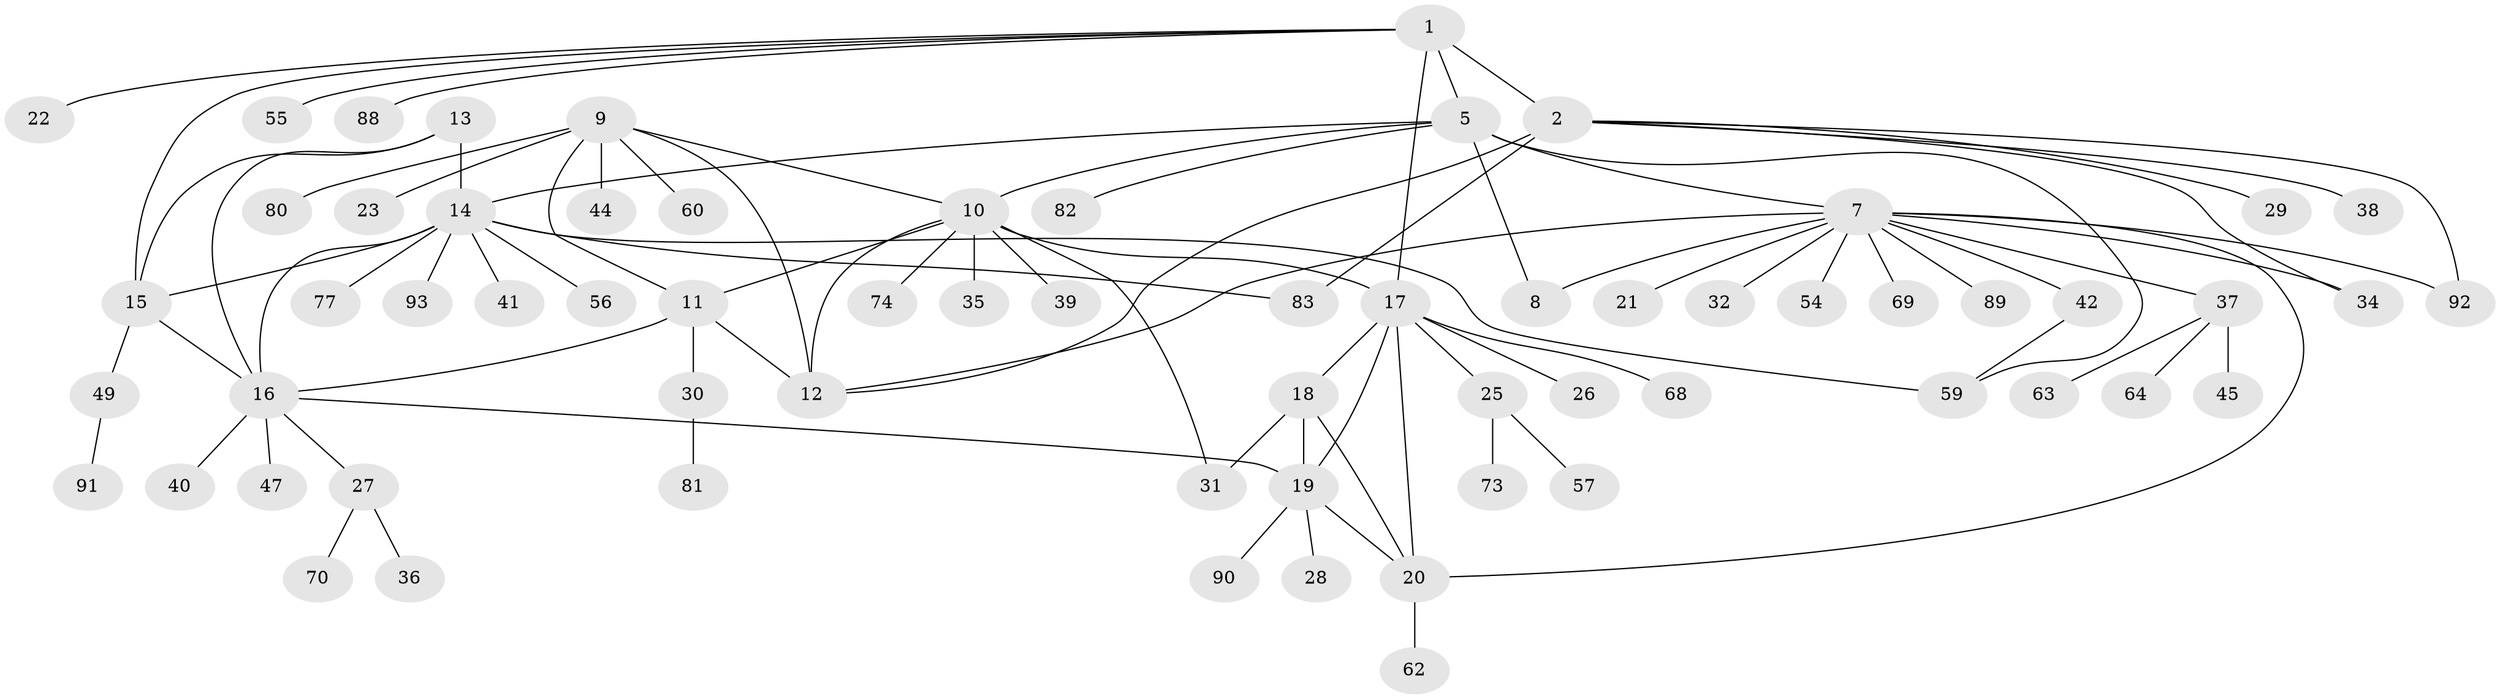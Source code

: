 // Generated by graph-tools (version 1.1) at 2025/24/03/03/25 07:24:10]
// undirected, 66 vertices, 88 edges
graph export_dot {
graph [start="1"]
  node [color=gray90,style=filled];
  1 [super="+4"];
  2 [super="+3"];
  5 [super="+6"];
  7 [super="+24"];
  8 [super="+75"];
  9 [super="+67"];
  10 [super="+72"];
  11;
  12 [super="+58"];
  13 [super="+65"];
  14 [super="+76"];
  15;
  16 [super="+53"];
  17 [super="+50"];
  18 [super="+51"];
  19 [super="+52"];
  20 [super="+33"];
  21;
  22;
  23 [super="+87"];
  25;
  26 [super="+48"];
  27 [super="+66"];
  28;
  29;
  30 [super="+78"];
  31;
  32;
  34 [super="+79"];
  35;
  36;
  37 [super="+43"];
  38;
  39 [super="+85"];
  40;
  41;
  42;
  44;
  45 [super="+46"];
  47 [super="+61"];
  49 [super="+71"];
  54;
  55;
  56;
  57;
  59 [super="+86"];
  60;
  62;
  63;
  64;
  68;
  69;
  70;
  73;
  74;
  77;
  80;
  81;
  82;
  83 [super="+84"];
  88;
  89;
  90;
  91;
  92;
  93;
  1 -- 2 [weight=4];
  1 -- 15;
  1 -- 17;
  1 -- 22;
  1 -- 88;
  1 -- 5;
  1 -- 55;
  2 -- 12;
  2 -- 29;
  2 -- 34;
  2 -- 83;
  2 -- 92;
  2 -- 38;
  5 -- 7 [weight=2];
  5 -- 8 [weight=2];
  5 -- 82;
  5 -- 10;
  5 -- 59;
  5 -- 14;
  7 -- 8;
  7 -- 20;
  7 -- 21;
  7 -- 32;
  7 -- 37;
  7 -- 54;
  7 -- 92;
  7 -- 34;
  7 -- 69;
  7 -- 89;
  7 -- 42;
  7 -- 12;
  9 -- 10;
  9 -- 11;
  9 -- 12;
  9 -- 23;
  9 -- 44;
  9 -- 60;
  9 -- 80;
  10 -- 11;
  10 -- 12;
  10 -- 17;
  10 -- 31;
  10 -- 35;
  10 -- 39;
  10 -- 74;
  11 -- 12;
  11 -- 16;
  11 -- 30;
  13 -- 14;
  13 -- 15;
  13 -- 16;
  14 -- 15;
  14 -- 16;
  14 -- 41;
  14 -- 56;
  14 -- 59;
  14 -- 77;
  14 -- 83;
  14 -- 93;
  15 -- 16;
  15 -- 49;
  16 -- 19;
  16 -- 27;
  16 -- 40;
  16 -- 47;
  17 -- 18;
  17 -- 19;
  17 -- 20;
  17 -- 25;
  17 -- 26;
  17 -- 68;
  18 -- 19;
  18 -- 20;
  18 -- 31;
  19 -- 20;
  19 -- 28;
  19 -- 90;
  20 -- 62;
  25 -- 57;
  25 -- 73;
  27 -- 36;
  27 -- 70;
  30 -- 81;
  37 -- 45;
  37 -- 64;
  37 -- 63;
  42 -- 59;
  49 -- 91;
}
